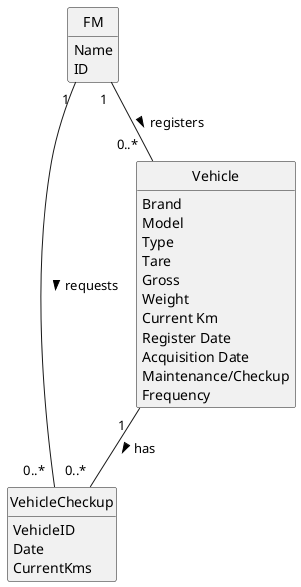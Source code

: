 @startuml
skinparam monochrome true
skinparam packageStyle rectangle
skinparam shadowing false

'left to right direction

skinparam classAttributeIconSize 0

hide circle
hide methods

class FM {
    Name
    ID
}

class VehicleCheckup {
    VehicleID
    Date
    CurrentKms
}

class Vehicle {
      Brand
      Model
      Type
      Tare
      Gross
      Weight
      Current Km
      Register Date
      Acquisition Date
      Maintenance/Checkup
      Frequency
}


FM "  1  " -- "0..*   " Vehicle : registers >
Vehicle "1   " -- "0..*  " VehicleCheckup : has >
FM "1 " -- "0..*  " VehicleCheckup : requests >

@enduml